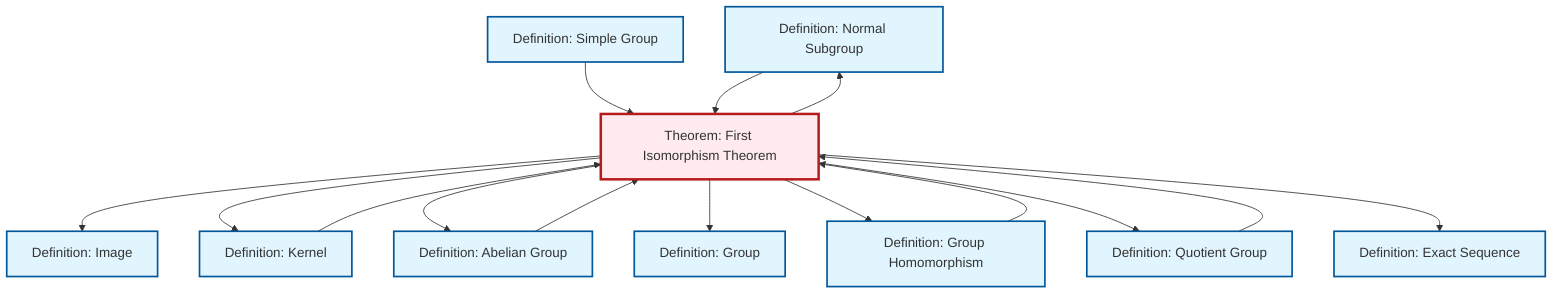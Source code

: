 graph TD
    classDef definition fill:#e1f5fe,stroke:#01579b,stroke-width:2px
    classDef theorem fill:#f3e5f5,stroke:#4a148c,stroke-width:2px
    classDef axiom fill:#fff3e0,stroke:#e65100,stroke-width:2px
    classDef example fill:#e8f5e9,stroke:#1b5e20,stroke-width:2px
    classDef current fill:#ffebee,stroke:#b71c1c,stroke-width:3px
    def-normal-subgroup["Definition: Normal Subgroup"]:::definition
    def-homomorphism["Definition: Group Homomorphism"]:::definition
    def-abelian-group["Definition: Abelian Group"]:::definition
    def-exact-sequence["Definition: Exact Sequence"]:::definition
    def-kernel["Definition: Kernel"]:::definition
    def-group["Definition: Group"]:::definition
    def-simple-group["Definition: Simple Group"]:::definition
    def-quotient-group["Definition: Quotient Group"]:::definition
    def-image["Definition: Image"]:::definition
    thm-first-isomorphism["Theorem: First Isomorphism Theorem"]:::theorem
    def-kernel --> thm-first-isomorphism
    thm-first-isomorphism --> def-image
    thm-first-isomorphism --> def-kernel
    thm-first-isomorphism --> def-abelian-group
    thm-first-isomorphism --> def-normal-subgroup
    def-homomorphism --> thm-first-isomorphism
    thm-first-isomorphism --> def-group
    def-abelian-group --> thm-first-isomorphism
    thm-first-isomorphism --> def-homomorphism
    def-simple-group --> thm-first-isomorphism
    def-normal-subgroup --> thm-first-isomorphism
    def-quotient-group --> thm-first-isomorphism
    thm-first-isomorphism --> def-quotient-group
    thm-first-isomorphism --> def-exact-sequence
    class thm-first-isomorphism current